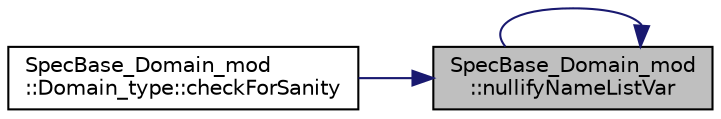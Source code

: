 digraph "SpecBase_Domain_mod::nullifyNameListVar"
{
 // LATEX_PDF_SIZE
  edge [fontname="Helvetica",fontsize="10",labelfontname="Helvetica",labelfontsize="10"];
  node [fontname="Helvetica",fontsize="10",shape=record];
  rankdir="RL";
  Node1 [label="SpecBase_Domain_mod\l::nullifyNameListVar",height=0.2,width=0.4,color="black", fillcolor="grey75", style="filled", fontcolor="black",tooltip=" "];
  Node1 -> Node2 [dir="back",color="midnightblue",fontsize="10",style="solid",fontname="Helvetica"];
  Node2 [label="SpecBase_Domain_mod\l::Domain_type::checkForSanity",height=0.2,width=0.4,color="black", fillcolor="white", style="filled",URL="$structSpecBase__Domain__mod_1_1Domain__type.html#a697ccdf9f571da65dab1af17eb5d0881",tooltip=" "];
  Node1 -> Node1 [dir="back",color="midnightblue",fontsize="10",style="solid",fontname="Helvetica"];
}
